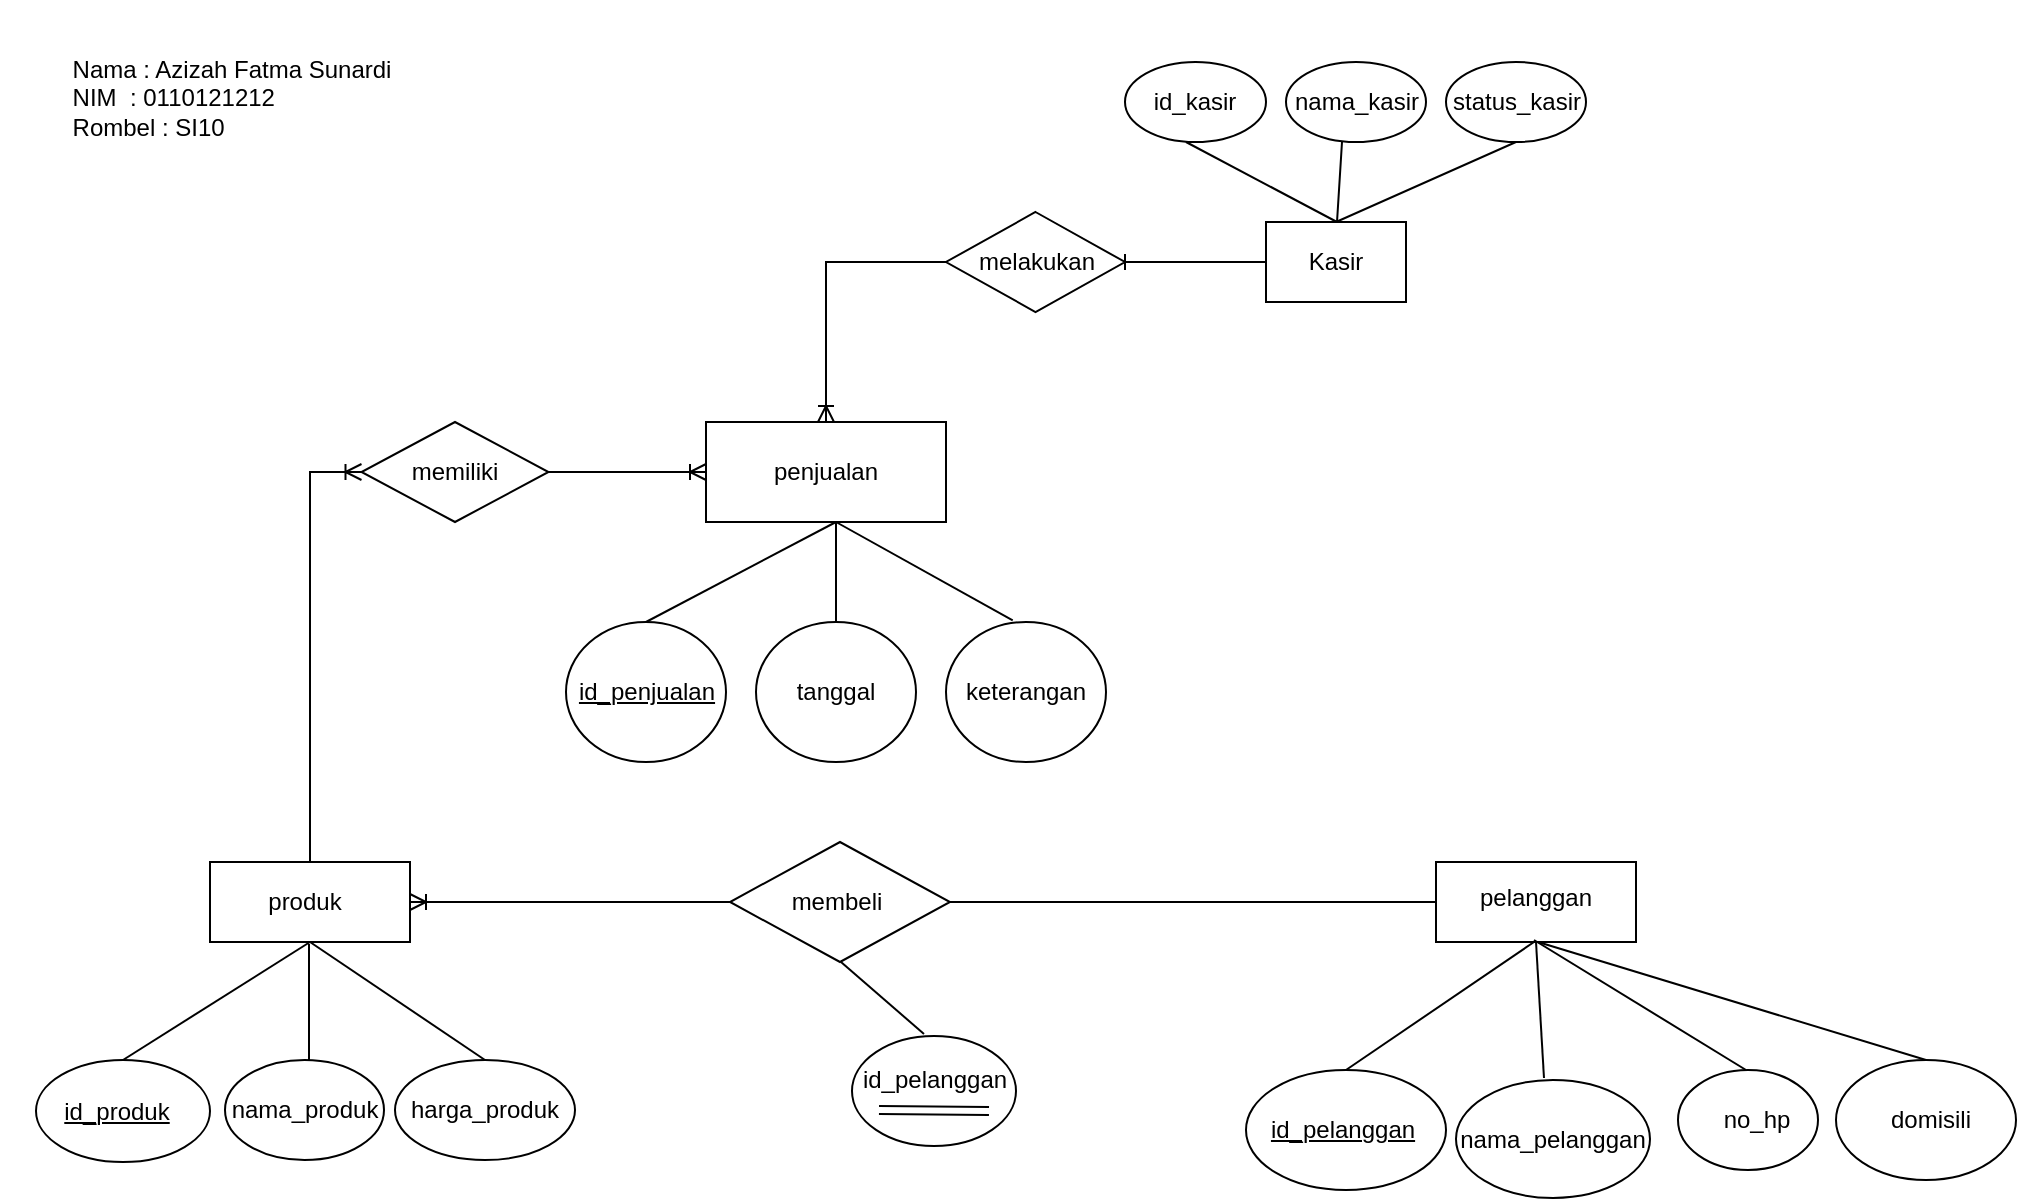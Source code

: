 <mxfile version="17.1.5" type="github">
  <diagram id="R2lEEEUBdFMjLlhIrx00" name="Page-1">
    <mxGraphModel dx="868" dy="425" grid="0" gridSize="10" guides="1" tooltips="1" connect="1" arrows="1" fold="1" page="1" pageScale="1" pageWidth="1100" pageHeight="850" background="none" math="0" shadow="0" extFonts="Permanent Marker^https://fonts.googleapis.com/css?family=Permanent+Marker">
      <root>
        <mxCell id="0" />
        <mxCell id="1" parent="0" />
        <mxCell id="pWj3Hf8z9nEtYZWXzRSV-18" value="" style="rounded=0;whiteSpace=wrap;html=1;pointerEvents=0;fontFamily=Helvetica;fontSize=12;fontColor=default;strokeColor=default;fillColor=none;" vertex="1" parent="1">
          <mxGeometry x="360" y="220" width="120" height="50" as="geometry" />
        </mxCell>
        <mxCell id="pWj3Hf8z9nEtYZWXzRSV-19" value="penjualan" style="text;html=1;strokeColor=none;fillColor=none;align=center;verticalAlign=middle;whiteSpace=wrap;rounded=0;pointerEvents=0;fontFamily=Helvetica;fontSize=12;fontColor=default;" vertex="1" parent="1">
          <mxGeometry x="385" y="230" width="70" height="30" as="geometry" />
        </mxCell>
        <mxCell id="pWj3Hf8z9nEtYZWXzRSV-26" value="" style="ellipse;whiteSpace=wrap;html=1;pointerEvents=0;fontFamily=Helvetica;fontSize=12;fontColor=default;strokeColor=default;fillColor=none;" vertex="1" parent="1">
          <mxGeometry x="290" y="320" width="80" height="70" as="geometry" />
        </mxCell>
        <mxCell id="pWj3Hf8z9nEtYZWXzRSV-27" value="&lt;u&gt;id_penjualan&lt;/u&gt;" style="text;html=1;strokeColor=none;fillColor=none;align=center;verticalAlign=middle;whiteSpace=wrap;rounded=0;pointerEvents=0;fontFamily=Helvetica;fontSize=12;fontColor=default;" vertex="1" parent="1">
          <mxGeometry x="294.5" y="340" width="71" height="30" as="geometry" />
        </mxCell>
        <mxCell id="pWj3Hf8z9nEtYZWXzRSV-28" value="" style="endArrow=none;html=1;rounded=0;fontFamily=Helvetica;fontSize=12;fontColor=default;entryX=0.417;entryY=-0.012;entryDx=0;entryDy=0;entryPerimeter=0;" edge="1" parent="1" target="pWj3Hf8z9nEtYZWXzRSV-35">
          <mxGeometry width="50" height="50" relative="1" as="geometry">
            <mxPoint x="425" y="270" as="sourcePoint" />
            <mxPoint x="485" y="320" as="targetPoint" />
          </mxGeometry>
        </mxCell>
        <mxCell id="pWj3Hf8z9nEtYZWXzRSV-29" value="" style="ellipse;whiteSpace=wrap;html=1;pointerEvents=0;fontFamily=Helvetica;fontSize=12;fontColor=default;strokeColor=default;fillColor=none;" vertex="1" parent="1">
          <mxGeometry x="385" y="320" width="80" height="70" as="geometry" />
        </mxCell>
        <mxCell id="pWj3Hf8z9nEtYZWXzRSV-30" value="keterangan" style="text;html=1;strokeColor=none;fillColor=none;align=center;verticalAlign=middle;whiteSpace=wrap;rounded=0;pointerEvents=0;fontFamily=Helvetica;fontSize=12;fontColor=default;" vertex="1" parent="1">
          <mxGeometry x="490" y="340" width="60" height="30" as="geometry" />
        </mxCell>
        <mxCell id="pWj3Hf8z9nEtYZWXzRSV-31" value="tanggal" style="text;html=1;strokeColor=none;fillColor=none;align=center;verticalAlign=middle;whiteSpace=wrap;rounded=0;pointerEvents=0;fontFamily=Helvetica;fontSize=12;fontColor=default;" vertex="1" parent="1">
          <mxGeometry x="395" y="340" width="60" height="30" as="geometry" />
        </mxCell>
        <mxCell id="pWj3Hf8z9nEtYZWXzRSV-33" value="" style="endArrow=none;html=1;rounded=0;fontFamily=Helvetica;fontSize=12;fontColor=default;" edge="1" parent="1">
          <mxGeometry width="50" height="50" relative="1" as="geometry">
            <mxPoint x="425" y="320" as="sourcePoint" />
            <mxPoint x="425" y="270" as="targetPoint" />
          </mxGeometry>
        </mxCell>
        <mxCell id="pWj3Hf8z9nEtYZWXzRSV-34" value="" style="endArrow=none;html=1;rounded=0;fontFamily=Helvetica;fontSize=12;fontColor=default;exitX=0.5;exitY=0;exitDx=0;exitDy=0;" edge="1" parent="1" source="pWj3Hf8z9nEtYZWXzRSV-26">
          <mxGeometry width="50" height="50" relative="1" as="geometry">
            <mxPoint x="360" y="300" as="sourcePoint" />
            <mxPoint x="425" y="270" as="targetPoint" />
          </mxGeometry>
        </mxCell>
        <mxCell id="pWj3Hf8z9nEtYZWXzRSV-35" value="" style="ellipse;whiteSpace=wrap;html=1;pointerEvents=0;fontFamily=Helvetica;fontSize=12;fontColor=default;strokeColor=default;fillColor=none;" vertex="1" parent="1">
          <mxGeometry x="480" y="320" width="80" height="70" as="geometry" />
        </mxCell>
        <mxCell id="pWj3Hf8z9nEtYZWXzRSV-41" value="" style="rounded=0;whiteSpace=wrap;html=1;pointerEvents=0;fontFamily=Helvetica;fontSize=12;fontColor=default;strokeColor=default;fillColor=none;" vertex="1" parent="1">
          <mxGeometry x="725" y="440" width="100" height="40" as="geometry" />
        </mxCell>
        <mxCell id="pWj3Hf8z9nEtYZWXzRSV-43" value="pelanggan" style="text;html=1;strokeColor=none;fillColor=none;align=center;verticalAlign=middle;whiteSpace=wrap;rounded=0;pointerEvents=0;fontFamily=Helvetica;fontSize=12;fontColor=default;" vertex="1" parent="1">
          <mxGeometry x="745" y="443" width="60" height="30" as="geometry" />
        </mxCell>
        <mxCell id="pWj3Hf8z9nEtYZWXzRSV-47" value="" style="endArrow=none;html=1;rounded=0;fontFamily=Helvetica;fontSize=12;fontColor=default;entryX=0.5;entryY=0;entryDx=0;entryDy=0;" edge="1" parent="1" target="pWj3Hf8z9nEtYZWXzRSV-52">
          <mxGeometry width="50" height="50" relative="1" as="geometry">
            <mxPoint x="776" y="480" as="sourcePoint" />
            <mxPoint x="951" y="540" as="targetPoint" />
          </mxGeometry>
        </mxCell>
        <mxCell id="pWj3Hf8z9nEtYZWXzRSV-48" value="" style="endArrow=none;html=1;rounded=0;fontFamily=Helvetica;fontSize=12;fontColor=default;" edge="1" parent="1">
          <mxGeometry width="50" height="50" relative="1" as="geometry">
            <mxPoint x="779" y="548" as="sourcePoint" />
            <mxPoint x="775" y="480" as="targetPoint" />
          </mxGeometry>
        </mxCell>
        <mxCell id="pWj3Hf8z9nEtYZWXzRSV-49" value="" style="endArrow=none;html=1;rounded=0;fontFamily=Helvetica;fontSize=12;fontColor=default;exitX=0.5;exitY=0;exitDx=0;exitDy=0;" edge="1" parent="1" source="pWj3Hf8z9nEtYZWXzRSV-56">
          <mxGeometry width="50" height="50" relative="1" as="geometry">
            <mxPoint x="700" y="480" as="sourcePoint" />
            <mxPoint x="774" y="480" as="targetPoint" />
          </mxGeometry>
        </mxCell>
        <mxCell id="pWj3Hf8z9nEtYZWXzRSV-51" value="" style="endArrow=none;html=1;rounded=0;fontFamily=Helvetica;fontSize=12;fontColor=default;" edge="1" parent="1">
          <mxGeometry width="50" height="50" relative="1" as="geometry">
            <mxPoint x="774" y="479" as="sourcePoint" />
            <mxPoint x="880" y="544" as="targetPoint" />
          </mxGeometry>
        </mxCell>
        <mxCell id="pWj3Hf8z9nEtYZWXzRSV-52" value="" style="ellipse;whiteSpace=wrap;html=1;pointerEvents=0;fontFamily=Helvetica;fontSize=12;fontColor=default;strokeColor=default;fillColor=none;" vertex="1" parent="1">
          <mxGeometry x="925" y="539" width="90" height="60" as="geometry" />
        </mxCell>
        <mxCell id="pWj3Hf8z9nEtYZWXzRSV-53" value="&lt;u&gt;id_pelanggan&lt;/u&gt;" style="text;html=1;strokeColor=none;fillColor=none;align=center;verticalAlign=middle;whiteSpace=wrap;rounded=0;pointerEvents=0;fontFamily=Helvetica;fontSize=12;fontColor=default;treeMoving=0;absoluteArcSize=0;" vertex="1" parent="1">
          <mxGeometry x="643" y="559" width="71" height="30" as="geometry" />
        </mxCell>
        <mxCell id="pWj3Hf8z9nEtYZWXzRSV-56" value="" style="ellipse;whiteSpace=wrap;html=1;pointerEvents=0;fontFamily=Helvetica;fontSize=12;fontColor=default;strokeColor=default;fillColor=none;" vertex="1" parent="1">
          <mxGeometry x="630" y="544" width="100" height="60" as="geometry" />
        </mxCell>
        <mxCell id="pWj3Hf8z9nEtYZWXzRSV-57" value="nama_pelanggan" style="text;html=1;strokeColor=none;fillColor=none;align=center;verticalAlign=middle;whiteSpace=wrap;rounded=0;pointerEvents=0;fontFamily=Helvetica;fontSize=12;fontColor=default;" vertex="1" parent="1">
          <mxGeometry x="748" y="563.5" width="71" height="30" as="geometry" />
        </mxCell>
        <mxCell id="pWj3Hf8z9nEtYZWXzRSV-59" value="" style="ellipse;whiteSpace=wrap;html=1;pointerEvents=0;fontFamily=Helvetica;fontSize=12;fontColor=default;strokeColor=default;fillColor=none;" vertex="1" parent="1">
          <mxGeometry x="735" y="549" width="97" height="59" as="geometry" />
        </mxCell>
        <mxCell id="pWj3Hf8z9nEtYZWXzRSV-60" value="domisili" style="text;html=1;strokeColor=none;fillColor=none;align=center;verticalAlign=middle;whiteSpace=wrap;rounded=0;pointerEvents=0;fontFamily=Helvetica;fontSize=12;fontColor=default;" vertex="1" parent="1">
          <mxGeometry x="937" y="554" width="71" height="30" as="geometry" />
        </mxCell>
        <mxCell id="pWj3Hf8z9nEtYZWXzRSV-65" value="" style="ellipse;whiteSpace=wrap;html=1;pointerEvents=0;fontFamily=Helvetica;fontSize=12;fontColor=default;strokeColor=default;fillColor=none;" vertex="1" parent="1">
          <mxGeometry x="846" y="544" width="70" height="50" as="geometry" />
        </mxCell>
        <mxCell id="pWj3Hf8z9nEtYZWXzRSV-67" value="no_hp" style="text;html=1;strokeColor=none;fillColor=none;align=center;verticalAlign=middle;whiteSpace=wrap;rounded=0;pointerEvents=0;fontFamily=Helvetica;fontSize=12;fontColor=default;" vertex="1" parent="1">
          <mxGeometry x="850" y="554" width="71" height="30" as="geometry" />
        </mxCell>
        <mxCell id="pWj3Hf8z9nEtYZWXzRSV-171" style="edgeStyle=orthogonalEdgeStyle;rounded=0;orthogonalLoop=1;jettySize=auto;html=1;exitX=0.5;exitY=0;exitDx=0;exitDy=0;entryX=0;entryY=0.5;entryDx=0;entryDy=0;fontFamily=Helvetica;fontSize=12;fontColor=default;endArrow=ERoneToMany;endFill=0;" edge="1" parent="1" source="pWj3Hf8z9nEtYZWXzRSV-69" target="pWj3Hf8z9nEtYZWXzRSV-103">
          <mxGeometry relative="1" as="geometry" />
        </mxCell>
        <mxCell id="pWj3Hf8z9nEtYZWXzRSV-69" value="" style="rounded=0;whiteSpace=wrap;html=1;pointerEvents=0;fontFamily=Helvetica;fontSize=12;fontColor=default;strokeColor=default;fillColor=none;" vertex="1" parent="1">
          <mxGeometry x="112" y="440" width="100" height="40" as="geometry" />
        </mxCell>
        <mxCell id="pWj3Hf8z9nEtYZWXzRSV-70" value="produk" style="text;html=1;strokeColor=none;fillColor=none;align=center;verticalAlign=middle;whiteSpace=wrap;rounded=0;pointerEvents=0;fontFamily=Helvetica;fontSize=12;fontColor=default;" vertex="1" parent="1">
          <mxGeometry x="123.75" y="445" width="71" height="30" as="geometry" />
        </mxCell>
        <mxCell id="pWj3Hf8z9nEtYZWXzRSV-71" value="" style="endArrow=none;html=1;rounded=0;fontFamily=Helvetica;fontSize=12;fontColor=default;exitX=0.5;exitY=0;exitDx=0;exitDy=0;entryX=0.5;entryY=1;entryDx=0;entryDy=0;" edge="1" parent="1" source="pWj3Hf8z9nEtYZWXzRSV-74" target="pWj3Hf8z9nEtYZWXzRSV-69">
          <mxGeometry width="50" height="50" relative="1" as="geometry">
            <mxPoint y="480" as="sourcePoint" />
            <mxPoint x="50" y="430" as="targetPoint" />
          </mxGeometry>
        </mxCell>
        <mxCell id="pWj3Hf8z9nEtYZWXzRSV-74" value="" style="ellipse;whiteSpace=wrap;html=1;pointerEvents=0;fontFamily=Helvetica;fontSize=12;fontColor=default;strokeColor=default;fillColor=none;" vertex="1" parent="1">
          <mxGeometry x="25" y="539" width="87" height="51" as="geometry" />
        </mxCell>
        <mxCell id="pWj3Hf8z9nEtYZWXzRSV-75" value="" style="endArrow=none;html=1;rounded=0;fontFamily=Helvetica;fontSize=12;fontColor=default;" edge="1" parent="1">
          <mxGeometry width="50" height="50" relative="1" as="geometry">
            <mxPoint x="161.5" y="539" as="sourcePoint" />
            <mxPoint x="161.5" y="481" as="targetPoint" />
          </mxGeometry>
        </mxCell>
        <mxCell id="pWj3Hf8z9nEtYZWXzRSV-76" value="&lt;u&gt;id_produk&lt;/u&gt;" style="text;html=1;strokeColor=none;fillColor=none;align=center;verticalAlign=middle;whiteSpace=wrap;rounded=0;pointerEvents=0;fontFamily=Helvetica;fontSize=12;fontColor=default;" vertex="1" parent="1">
          <mxGeometry x="30" y="549.5" width="71" height="30" as="geometry" />
        </mxCell>
        <mxCell id="pWj3Hf8z9nEtYZWXzRSV-77" value="" style="ellipse;whiteSpace=wrap;html=1;pointerEvents=0;fontFamily=Helvetica;fontSize=12;fontColor=default;strokeColor=default;fillColor=none;" vertex="1" parent="1">
          <mxGeometry x="119.5" y="539" width="79.5" height="50" as="geometry" />
        </mxCell>
        <mxCell id="pWj3Hf8z9nEtYZWXzRSV-79" value="nama_produk" style="text;html=1;strokeColor=none;fillColor=none;align=center;verticalAlign=middle;whiteSpace=wrap;rounded=0;pointerEvents=0;fontFamily=Helvetica;fontSize=12;fontColor=default;" vertex="1" parent="1">
          <mxGeometry x="123.75" y="549" width="71" height="30" as="geometry" />
        </mxCell>
        <mxCell id="pWj3Hf8z9nEtYZWXzRSV-81" value="" style="ellipse;whiteSpace=wrap;html=1;pointerEvents=0;fontFamily=Helvetica;fontSize=12;fontColor=default;strokeColor=default;fillColor=none;" vertex="1" parent="1">
          <mxGeometry x="204.5" y="539" width="90" height="50" as="geometry" />
        </mxCell>
        <mxCell id="pWj3Hf8z9nEtYZWXzRSV-82" value="harga_produk" style="text;html=1;strokeColor=none;fillColor=none;align=center;verticalAlign=middle;whiteSpace=wrap;rounded=0;pointerEvents=0;fontFamily=Helvetica;fontSize=12;fontColor=default;" vertex="1" parent="1">
          <mxGeometry x="214" y="549" width="71" height="30" as="geometry" />
        </mxCell>
        <mxCell id="pWj3Hf8z9nEtYZWXzRSV-93" style="edgeStyle=orthogonalEdgeStyle;rounded=0;orthogonalLoop=1;jettySize=auto;html=1;exitX=1;exitY=0.5;exitDx=0;exitDy=0;fontFamily=Helvetica;fontSize=12;fontColor=default;endArrow=baseDash;endFill=0;entryX=0;entryY=0.5;entryDx=0;entryDy=0;" edge="1" parent="1" source="pWj3Hf8z9nEtYZWXzRSV-90" target="pWj3Hf8z9nEtYZWXzRSV-41">
          <mxGeometry relative="1" as="geometry">
            <mxPoint x="684" y="415" as="targetPoint" />
            <Array as="points">
              <mxPoint x="712" y="460" />
              <mxPoint x="712" y="460" />
            </Array>
          </mxGeometry>
        </mxCell>
        <mxCell id="pWj3Hf8z9nEtYZWXzRSV-170" style="edgeStyle=orthogonalEdgeStyle;rounded=0;orthogonalLoop=1;jettySize=auto;html=1;exitX=0;exitY=0.5;exitDx=0;exitDy=0;entryX=1;entryY=0.5;entryDx=0;entryDy=0;fontFamily=Helvetica;fontSize=12;fontColor=default;endArrow=ERoneToMany;endFill=0;" edge="1" parent="1" source="pWj3Hf8z9nEtYZWXzRSV-90" target="pWj3Hf8z9nEtYZWXzRSV-69">
          <mxGeometry relative="1" as="geometry" />
        </mxCell>
        <mxCell id="pWj3Hf8z9nEtYZWXzRSV-90" value="" style="rhombus;whiteSpace=wrap;html=1;pointerEvents=0;fontFamily=Helvetica;fontSize=12;fontColor=default;strokeColor=default;fillColor=none;" vertex="1" parent="1">
          <mxGeometry x="372" y="430" width="110" height="60" as="geometry" />
        </mxCell>
        <mxCell id="pWj3Hf8z9nEtYZWXzRSV-91" value="membeli" style="text;html=1;strokeColor=none;fillColor=none;align=center;verticalAlign=middle;whiteSpace=wrap;rounded=0;pointerEvents=0;fontFamily=Helvetica;fontSize=12;fontColor=default;" vertex="1" parent="1">
          <mxGeometry x="389.5" y="445" width="71" height="30" as="geometry" />
        </mxCell>
        <mxCell id="pWj3Hf8z9nEtYZWXzRSV-97" value="" style="endArrow=none;html=1;rounded=0;fontFamily=Helvetica;fontSize=12;fontColor=default;" edge="1" parent="1">
          <mxGeometry width="50" height="50" relative="1" as="geometry">
            <mxPoint x="469" y="526" as="sourcePoint" />
            <mxPoint x="427.5" y="490" as="targetPoint" />
          </mxGeometry>
        </mxCell>
        <mxCell id="pWj3Hf8z9nEtYZWXzRSV-98" value="" style="ellipse;whiteSpace=wrap;html=1;pointerEvents=0;fontFamily=Helvetica;fontSize=12;fontColor=default;strokeColor=default;fillColor=none;" vertex="1" parent="1">
          <mxGeometry x="433" y="527" width="82" height="55" as="geometry" />
        </mxCell>
        <mxCell id="pWj3Hf8z9nEtYZWXzRSV-100" value="" style="shape=link;html=1;rounded=0;fontFamily=Helvetica;fontSize=12;fontColor=default;endArrow=ERoneToMany;endFill=0;" edge="1" parent="1">
          <mxGeometry width="100" relative="1" as="geometry">
            <mxPoint x="446.5" y="564" as="sourcePoint" />
            <mxPoint x="501.5" y="564.5" as="targetPoint" />
          </mxGeometry>
        </mxCell>
        <mxCell id="pWj3Hf8z9nEtYZWXzRSV-101" value="id_pelanggan" style="text;html=1;strokeColor=none;fillColor=none;align=center;verticalAlign=middle;whiteSpace=wrap;rounded=0;pointerEvents=0;fontFamily=Helvetica;fontSize=12;fontColor=default;" vertex="1" parent="1">
          <mxGeometry x="438.5" y="533.5" width="71" height="30" as="geometry" />
        </mxCell>
        <mxCell id="pWj3Hf8z9nEtYZWXzRSV-110" style="edgeStyle=orthogonalEdgeStyle;rounded=0;orthogonalLoop=1;jettySize=auto;html=1;entryX=0;entryY=0.5;entryDx=0;entryDy=0;fontFamily=Helvetica;fontSize=12;fontColor=default;endArrow=ERoneToMany;endFill=0;exitX=1;exitY=0.5;exitDx=0;exitDy=0;" edge="1" parent="1" source="pWj3Hf8z9nEtYZWXzRSV-103" target="pWj3Hf8z9nEtYZWXzRSV-18">
          <mxGeometry relative="1" as="geometry">
            <mxPoint x="249" y="245" as="sourcePoint" />
          </mxGeometry>
        </mxCell>
        <mxCell id="pWj3Hf8z9nEtYZWXzRSV-103" value="" style="rhombus;whiteSpace=wrap;html=1;pointerEvents=0;fontFamily=Helvetica;fontSize=12;fontColor=default;strokeColor=default;fillColor=none;" vertex="1" parent="1">
          <mxGeometry x="187.75" y="220" width="93.5" height="50" as="geometry" />
        </mxCell>
        <mxCell id="pWj3Hf8z9nEtYZWXzRSV-106" value="memiliki" style="text;html=1;strokeColor=none;fillColor=none;align=center;verticalAlign=middle;whiteSpace=wrap;rounded=0;pointerEvents=0;fontFamily=Helvetica;fontSize=12;fontColor=default;" vertex="1" parent="1">
          <mxGeometry x="199" y="230" width="71" height="30" as="geometry" />
        </mxCell>
        <mxCell id="pWj3Hf8z9nEtYZWXzRSV-133" style="edgeStyle=orthogonalEdgeStyle;rounded=0;orthogonalLoop=1;jettySize=auto;html=1;exitX=0;exitY=0.5;exitDx=0;exitDy=0;entryX=1;entryY=0.5;entryDx=0;entryDy=0;fontFamily=Helvetica;fontSize=12;fontColor=default;endArrow=baseDash;endFill=0;" edge="1" parent="1" source="pWj3Hf8z9nEtYZWXzRSV-111" target="pWj3Hf8z9nEtYZWXzRSV-131">
          <mxGeometry relative="1" as="geometry" />
        </mxCell>
        <mxCell id="pWj3Hf8z9nEtYZWXzRSV-111" value="Kasir" style="rounded=0;whiteSpace=wrap;html=1;pointerEvents=0;fontFamily=Helvetica;fontSize=12;fontColor=default;strokeColor=default;fillColor=none;" vertex="1" parent="1">
          <mxGeometry x="640" y="120" width="70" height="40" as="geometry" />
        </mxCell>
        <mxCell id="pWj3Hf8z9nEtYZWXzRSV-112" value="" style="endArrow=none;html=1;rounded=0;fontFamily=Helvetica;fontSize=12;fontColor=default;" edge="1" parent="1">
          <mxGeometry width="50" height="50" relative="1" as="geometry">
            <mxPoint x="675.5" y="120" as="sourcePoint" />
            <mxPoint x="600" y="80" as="targetPoint" />
          </mxGeometry>
        </mxCell>
        <mxCell id="pWj3Hf8z9nEtYZWXzRSV-113" value="" style="ellipse;whiteSpace=wrap;html=1;pointerEvents=0;fontFamily=Helvetica;fontSize=12;fontColor=default;strokeColor=default;fillColor=none;" vertex="1" parent="1">
          <mxGeometry x="569.5" y="40" width="70.5" height="40" as="geometry" />
        </mxCell>
        <mxCell id="pWj3Hf8z9nEtYZWXzRSV-116" value="id_kasir" style="text;html=1;strokeColor=none;fillColor=none;align=center;verticalAlign=middle;whiteSpace=wrap;rounded=0;pointerEvents=0;fontFamily=Helvetica;fontSize=12;fontColor=default;" vertex="1" parent="1">
          <mxGeometry x="569" y="45" width="71" height="30" as="geometry" />
        </mxCell>
        <mxCell id="pWj3Hf8z9nEtYZWXzRSV-117" value="" style="endArrow=none;html=1;rounded=0;fontFamily=Helvetica;fontSize=12;fontColor=default;entryX=0.5;entryY=1;entryDx=0;entryDy=0;" edge="1" parent="1" target="pWj3Hf8z9nEtYZWXzRSV-126">
          <mxGeometry width="50" height="50" relative="1" as="geometry">
            <mxPoint x="675" y="120" as="sourcePoint" />
            <mxPoint x="750" y="80" as="targetPoint" />
          </mxGeometry>
        </mxCell>
        <mxCell id="pWj3Hf8z9nEtYZWXzRSV-118" value="" style="endArrow=none;html=1;rounded=0;fontFamily=Helvetica;fontSize=12;fontColor=default;entryX=0.4;entryY=1;entryDx=0;entryDy=0;entryPerimeter=0;" edge="1" parent="1" target="pWj3Hf8z9nEtYZWXzRSV-122">
          <mxGeometry width="50" height="50" relative="1" as="geometry">
            <mxPoint x="675.5" y="120" as="sourcePoint" />
            <mxPoint x="676" y="80" as="targetPoint" />
          </mxGeometry>
        </mxCell>
        <mxCell id="pWj3Hf8z9nEtYZWXzRSV-122" value="" style="ellipse;whiteSpace=wrap;html=1;pointerEvents=0;fontFamily=Helvetica;fontSize=12;fontColor=default;strokeColor=default;fillColor=none;" vertex="1" parent="1">
          <mxGeometry x="650" y="40" width="70" height="40" as="geometry" />
        </mxCell>
        <mxCell id="pWj3Hf8z9nEtYZWXzRSV-125" value="nama_kasir" style="text;html=1;strokeColor=none;fillColor=none;align=center;verticalAlign=middle;whiteSpace=wrap;rounded=0;pointerEvents=0;fontFamily=Helvetica;fontSize=12;fontColor=default;" vertex="1" parent="1">
          <mxGeometry x="650" y="45" width="71" height="30" as="geometry" />
        </mxCell>
        <mxCell id="pWj3Hf8z9nEtYZWXzRSV-126" value="" style="ellipse;whiteSpace=wrap;html=1;pointerEvents=0;fontFamily=Helvetica;fontSize=12;fontColor=default;strokeColor=default;fillColor=none;" vertex="1" parent="1">
          <mxGeometry x="730" y="40" width="70" height="40" as="geometry" />
        </mxCell>
        <mxCell id="pWj3Hf8z9nEtYZWXzRSV-127" value="status_kasir" style="text;html=1;strokeColor=none;fillColor=none;align=center;verticalAlign=middle;whiteSpace=wrap;rounded=0;pointerEvents=0;fontFamily=Helvetica;fontSize=12;fontColor=default;" vertex="1" parent="1">
          <mxGeometry x="730" y="45" width="71" height="30" as="geometry" />
        </mxCell>
        <mxCell id="pWj3Hf8z9nEtYZWXzRSV-134" style="edgeStyle=orthogonalEdgeStyle;rounded=0;orthogonalLoop=1;jettySize=auto;html=1;exitX=0;exitY=0.5;exitDx=0;exitDy=0;entryX=0.5;entryY=0;entryDx=0;entryDy=0;fontFamily=Helvetica;fontSize=12;fontColor=default;endArrow=ERoneToMany;endFill=0;" edge="1" parent="1" source="pWj3Hf8z9nEtYZWXzRSV-131" target="pWj3Hf8z9nEtYZWXzRSV-18">
          <mxGeometry relative="1" as="geometry" />
        </mxCell>
        <mxCell id="pWj3Hf8z9nEtYZWXzRSV-131" value="" style="rhombus;whiteSpace=wrap;html=1;pointerEvents=0;fontFamily=Helvetica;fontSize=12;fontColor=default;strokeColor=default;fillColor=none;" vertex="1" parent="1">
          <mxGeometry x="480" y="115" width="89.5" height="50" as="geometry" />
        </mxCell>
        <mxCell id="pWj3Hf8z9nEtYZWXzRSV-132" value="melakukan" style="text;html=1;strokeColor=none;fillColor=none;align=center;verticalAlign=middle;whiteSpace=wrap;rounded=0;pointerEvents=0;fontFamily=Helvetica;fontSize=12;fontColor=default;" vertex="1" parent="1">
          <mxGeometry x="490" y="125" width="71" height="30" as="geometry" />
        </mxCell>
        <mxCell id="pWj3Hf8z9nEtYZWXzRSV-147" value="" style="endArrow=none;html=1;rounded=0;fontFamily=Helvetica;fontSize=12;fontColor=default;entryX=0.5;entryY=1;entryDx=0;entryDy=0;exitX=0.5;exitY=0;exitDx=0;exitDy=0;" edge="1" parent="1" source="pWj3Hf8z9nEtYZWXzRSV-81" target="pWj3Hf8z9nEtYZWXzRSV-69">
          <mxGeometry width="50" height="50" relative="1" as="geometry">
            <mxPoint x="167" y="494" as="sourcePoint" />
            <mxPoint x="217" y="444" as="targetPoint" />
          </mxGeometry>
        </mxCell>
        <mxCell id="pWj3Hf8z9nEtYZWXzRSV-148" value="Nama&lt;span style=&quot;white-space: pre&quot;&gt;	&lt;/span&gt;: Azizah Fatma Sunardi&lt;br&gt;&lt;div style=&quot;text-align: left&quot;&gt;&lt;span&gt;NIM&lt;span style=&quot;white-space: pre&quot;&gt;	&lt;/span&gt;&lt;span style=&quot;white-space: pre&quot;&gt;	&lt;/span&gt;: 0110121212&lt;/span&gt;&lt;/div&gt;&lt;div style=&quot;text-align: left&quot;&gt;&lt;span&gt;Rombel&lt;span style=&quot;white-space: pre&quot;&gt;	&lt;/span&gt;: SI10&lt;/span&gt;&lt;/div&gt;&lt;div style=&quot;text-align: left&quot;&gt;&lt;span&gt;&amp;nbsp;&lt;/span&gt;&lt;/div&gt;" style="text;html=1;strokeColor=none;fillColor=none;align=center;verticalAlign=middle;whiteSpace=wrap;rounded=0;pointerEvents=0;fontFamily=Helvetica;fontSize=12;fontColor=default;" vertex="1" parent="1">
          <mxGeometry x="7" y="9" width="232" height="111" as="geometry" />
        </mxCell>
      </root>
    </mxGraphModel>
  </diagram>
</mxfile>
